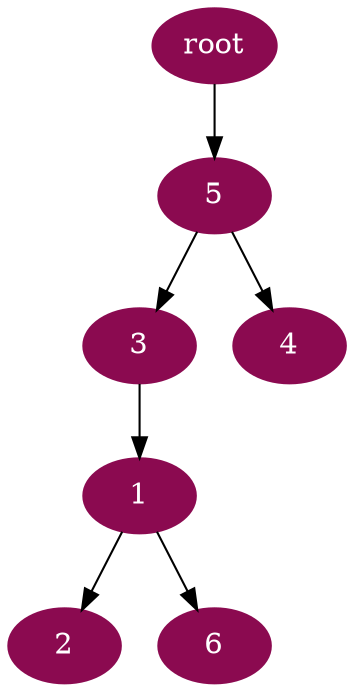 digraph G {
node [color=deeppink4, style=filled, fontcolor=white];
3 -> 1;
1 -> 2;
5 -> 3;
5 -> 4;
"root" -> 5;
1 -> 6;
}
